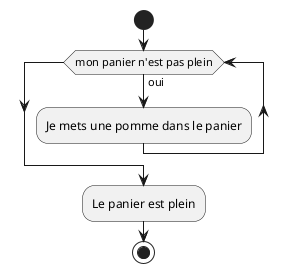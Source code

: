 @startuml
start
while (mon panier n'est pas plein) is (oui)
  :Je mets une pomme dans le panier;
endwhile
:Le panier est plein;
stop
@enduml
